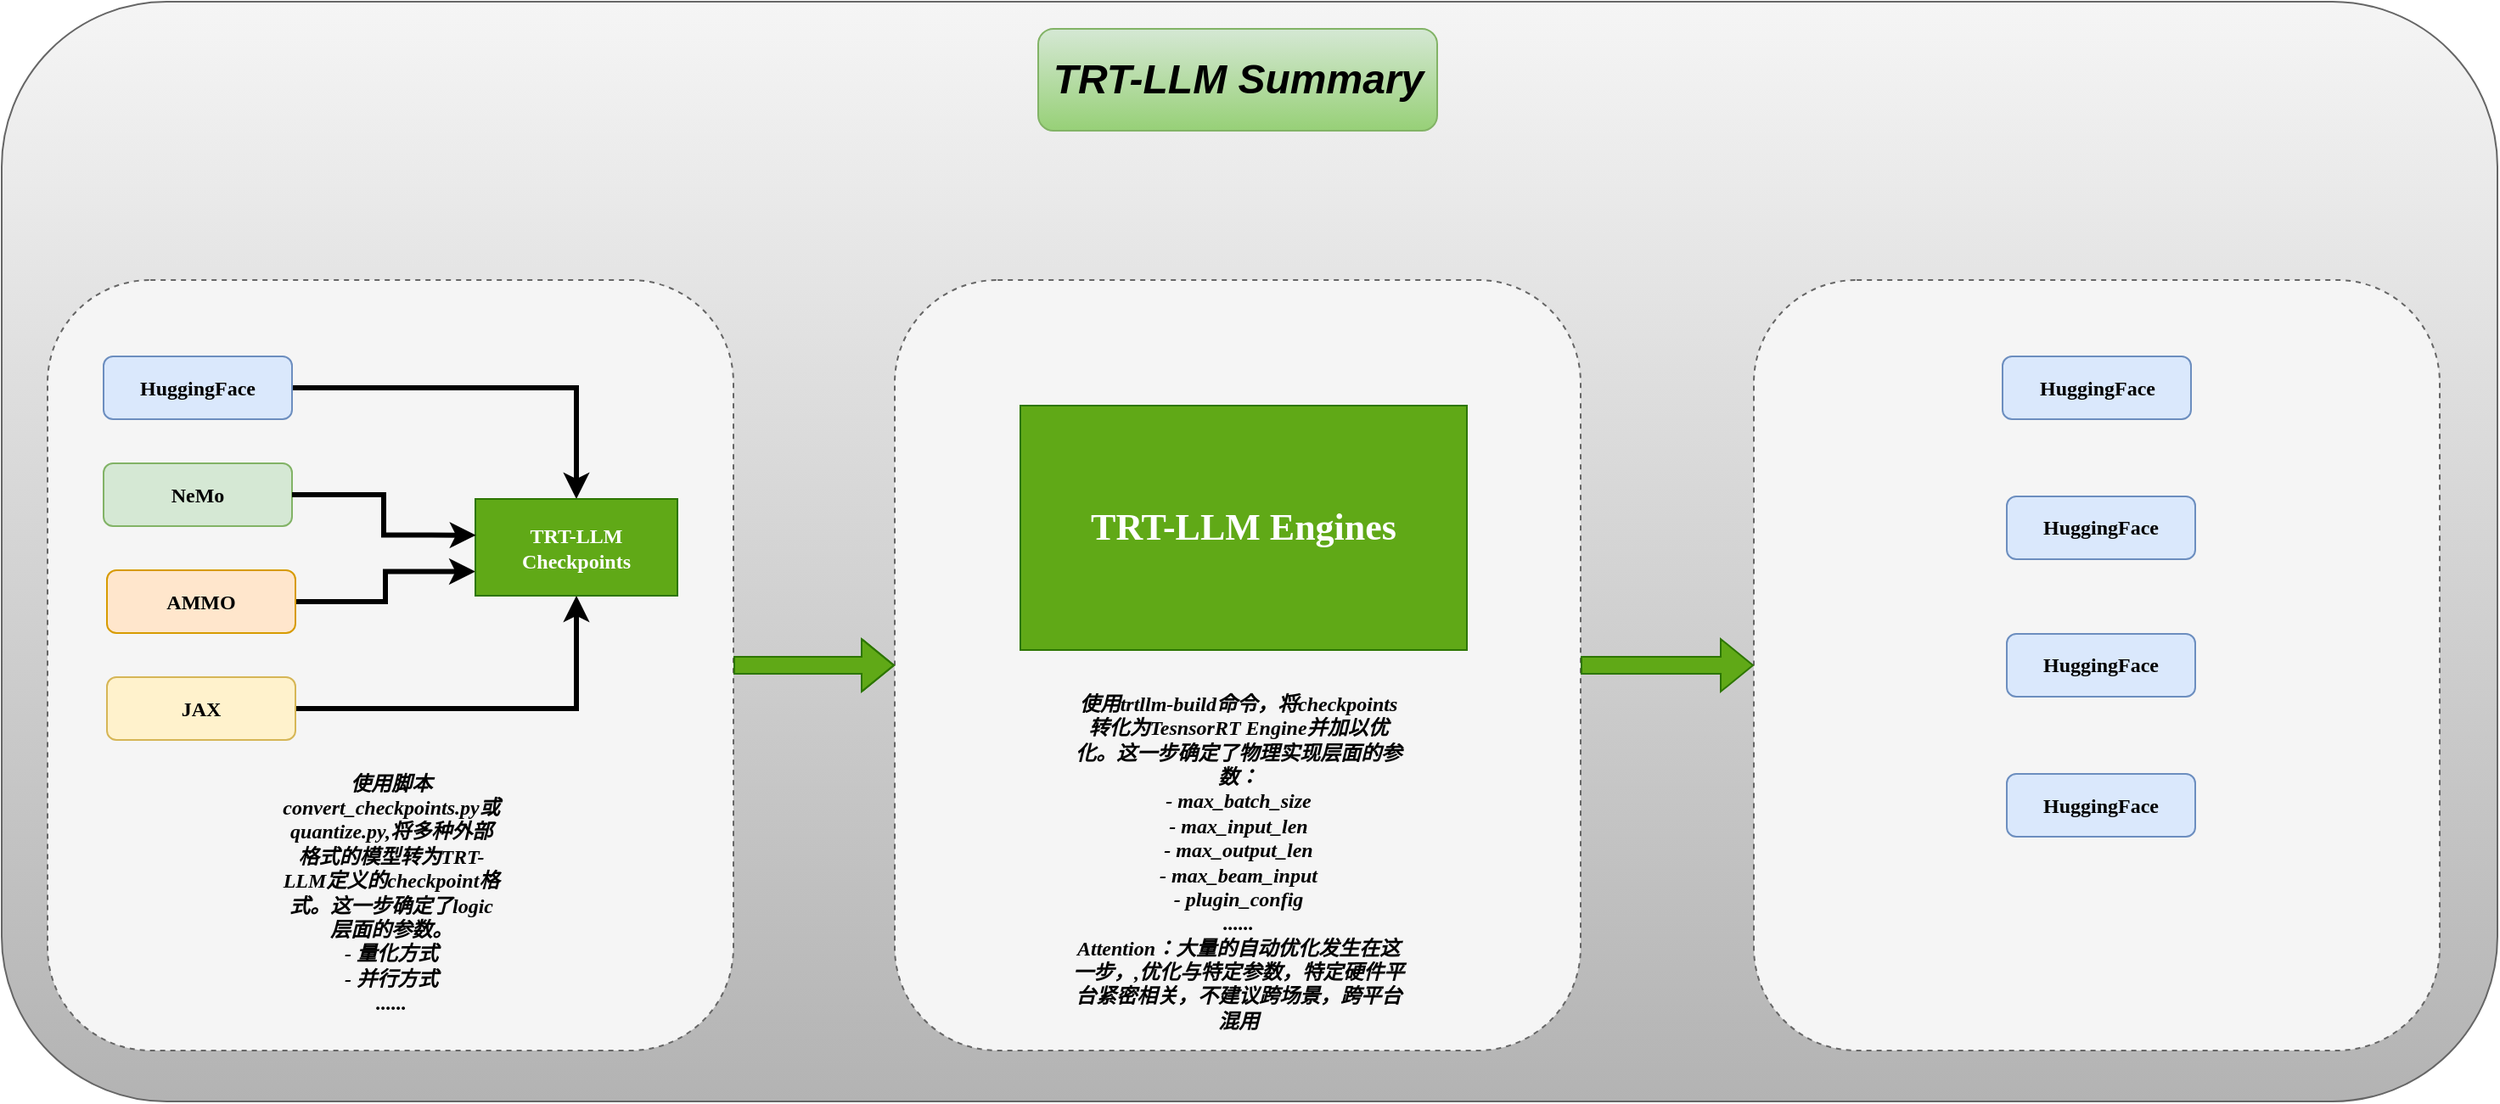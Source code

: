 <mxfile version="24.7.16">
  <diagram name="Page-1" id="Dnxth_gKGoHQhTlkixaQ">
    <mxGraphModel dx="1572" dy="1314" grid="0" gridSize="10" guides="1" tooltips="0" connect="1" arrows="0" fold="1" page="0" pageScale="1" pageWidth="850" pageHeight="1100" math="0" shadow="0">
      <root>
        <mxCell id="0" />
        <mxCell id="1" parent="0" />
        <mxCell id="gxb3YtXBHtRbfXQBGh1x-18" value="" style="rounded=1;whiteSpace=wrap;html=1;fillColor=#f5f5f5;gradientColor=#b3b3b3;strokeColor=#666666;" vertex="1" parent="1">
          <mxGeometry x="36" y="-79" width="1470" height="648" as="geometry" />
        </mxCell>
        <mxCell id="gxb3YtXBHtRbfXQBGh1x-2" value="" style="rounded=1;whiteSpace=wrap;html=1;fillColor=#f5f5f5;fontColor=#333333;strokeColor=#666666;dashed=1;" vertex="1" parent="1">
          <mxGeometry x="63" y="85" width="404" height="454" as="geometry" />
        </mxCell>
        <mxCell id="gxb3YtXBHtRbfXQBGh1x-8" style="edgeStyle=orthogonalEdgeStyle;rounded=0;orthogonalLoop=1;jettySize=auto;html=1;exitX=1;exitY=0.5;exitDx=0;exitDy=0;entryX=0.5;entryY=0;entryDx=0;entryDy=0;strokeWidth=3;" edge="1" parent="1" source="gxb3YtXBHtRbfXQBGh1x-3" target="gxb3YtXBHtRbfXQBGh1x-7">
          <mxGeometry relative="1" as="geometry" />
        </mxCell>
        <mxCell id="gxb3YtXBHtRbfXQBGh1x-3" value="&lt;font face=&quot;Georgia&quot;&gt;&lt;b&gt;HuggingFace&lt;/b&gt;&lt;/font&gt;" style="rounded=1;whiteSpace=wrap;html=1;fillColor=#dae8fc;strokeColor=#6c8ebf;" vertex="1" parent="1">
          <mxGeometry x="96" y="130" width="111" height="37" as="geometry" />
        </mxCell>
        <mxCell id="gxb3YtXBHtRbfXQBGh1x-4" value="&lt;font face=&quot;Georgia&quot;&gt;&lt;b&gt;NeMo&lt;/b&gt;&lt;/font&gt;" style="rounded=1;whiteSpace=wrap;html=1;fillColor=#d5e8d4;strokeColor=#82b366;" vertex="1" parent="1">
          <mxGeometry x="96" y="193" width="111" height="37" as="geometry" />
        </mxCell>
        <mxCell id="gxb3YtXBHtRbfXQBGh1x-13" style="edgeStyle=orthogonalEdgeStyle;rounded=0;orthogonalLoop=1;jettySize=auto;html=1;exitX=1;exitY=0.5;exitDx=0;exitDy=0;entryX=0;entryY=0.75;entryDx=0;entryDy=0;strokeWidth=3;" edge="1" parent="1" source="gxb3YtXBHtRbfXQBGh1x-5" target="gxb3YtXBHtRbfXQBGh1x-7">
          <mxGeometry relative="1" as="geometry" />
        </mxCell>
        <mxCell id="gxb3YtXBHtRbfXQBGh1x-5" value="&lt;font face=&quot;Georgia&quot;&gt;&lt;b&gt;AMMO&lt;/b&gt;&lt;/font&gt;" style="rounded=1;whiteSpace=wrap;html=1;fillColor=#ffe6cc;strokeColor=#d79b00;" vertex="1" parent="1">
          <mxGeometry x="98" y="256" width="111" height="37" as="geometry" />
        </mxCell>
        <mxCell id="gxb3YtXBHtRbfXQBGh1x-12" style="edgeStyle=orthogonalEdgeStyle;rounded=0;orthogonalLoop=1;jettySize=auto;html=1;exitX=1;exitY=0.5;exitDx=0;exitDy=0;entryX=0.5;entryY=1;entryDx=0;entryDy=0;strokeWidth=3;" edge="1" parent="1" source="gxb3YtXBHtRbfXQBGh1x-6" target="gxb3YtXBHtRbfXQBGh1x-7">
          <mxGeometry relative="1" as="geometry" />
        </mxCell>
        <mxCell id="gxb3YtXBHtRbfXQBGh1x-6" value="&lt;font face=&quot;Georgia&quot;&gt;&lt;b&gt;JAX&lt;/b&gt;&lt;/font&gt;" style="rounded=1;whiteSpace=wrap;html=1;fillColor=#fff2cc;strokeColor=#d6b656;" vertex="1" parent="1">
          <mxGeometry x="98" y="319" width="111" height="37" as="geometry" />
        </mxCell>
        <mxCell id="gxb3YtXBHtRbfXQBGh1x-7" value="&lt;font face=&quot;Georgia&quot;&gt;&lt;b&gt;TRT-LLM Checkpoints&lt;/b&gt;&lt;/font&gt;" style="rounded=0;whiteSpace=wrap;html=1;fillColor=#60a917;fontColor=#ffffff;strokeColor=#2D7600;" vertex="1" parent="1">
          <mxGeometry x="315" y="214" width="119" height="57" as="geometry" />
        </mxCell>
        <mxCell id="gxb3YtXBHtRbfXQBGh1x-15" style="edgeStyle=orthogonalEdgeStyle;rounded=0;orthogonalLoop=1;jettySize=auto;html=1;exitX=1;exitY=0.5;exitDx=0;exitDy=0;entryX=0.003;entryY=0.374;entryDx=0;entryDy=0;entryPerimeter=0;strokeWidth=3;" edge="1" parent="1" source="gxb3YtXBHtRbfXQBGh1x-4" target="gxb3YtXBHtRbfXQBGh1x-7">
          <mxGeometry relative="1" as="geometry" />
        </mxCell>
        <mxCell id="gxb3YtXBHtRbfXQBGh1x-17" value="&lt;font face=&quot;Georgia&quot;&gt;&lt;b&gt;&lt;i&gt;使用脚本convert_checkpoints.py或quantize.py,将多种外部格式的模型转为TRT-LLM定义的checkpoint格式。这一步确定了logic层面的参数。&lt;/i&gt;&lt;/b&gt;&lt;/font&gt;&lt;div&gt;&lt;font face=&quot;H1mTjM_NjgeySvcvMKn4&quot;&gt;&lt;b&gt;&lt;i&gt;- 量化方式&lt;/i&gt;&lt;/b&gt;&lt;/font&gt;&lt;/div&gt;&lt;div&gt;&lt;font face=&quot;H1mTjM_NjgeySvcvMKn4&quot;&gt;&lt;b&gt;&lt;i&gt;- 并行方式&lt;/i&gt;&lt;/b&gt;&lt;/font&gt;&lt;/div&gt;&lt;div&gt;&lt;font face=&quot;H1mTjM_NjgeySvcvMKn4&quot;&gt;&lt;b&gt;&lt;i&gt;......&lt;/i&gt;&lt;/b&gt;&lt;/font&gt;&lt;/div&gt;" style="text;html=1;align=center;verticalAlign=middle;whiteSpace=wrap;rounded=0;" vertex="1" parent="1">
          <mxGeometry x="199.5" y="431" width="131" height="30" as="geometry" />
        </mxCell>
        <mxCell id="gxb3YtXBHtRbfXQBGh1x-19" value="" style="rounded=1;whiteSpace=wrap;html=1;fillColor=#f5f5f5;fontColor=#333333;strokeColor=#666666;dashed=1;" vertex="1" parent="1">
          <mxGeometry x="562" y="85" width="404" height="454" as="geometry" />
        </mxCell>
        <mxCell id="gxb3YtXBHtRbfXQBGh1x-20" value="&lt;b&gt;&lt;i&gt;&lt;font face=&quot;Georgia&quot;&gt;使用trtllm-build命令，将checkpoints转化为TesnsorRT Engine并加以优化。这一步确定了物理实现层面的参数：&lt;/font&gt;&lt;/i&gt;&lt;/b&gt;&lt;div&gt;&lt;b&gt;&lt;i&gt;&lt;font face=&quot;Georgia&quot;&gt;- max_batch_size&lt;/font&gt;&lt;/i&gt;&lt;/b&gt;&lt;/div&gt;&lt;div&gt;&lt;b&gt;&lt;i&gt;&lt;font face=&quot;Georgia&quot;&gt;- max_input_len&lt;/font&gt;&lt;/i&gt;&lt;/b&gt;&lt;/div&gt;&lt;div&gt;&lt;b&gt;&lt;i&gt;&lt;font face=&quot;Georgia&quot;&gt;- max_output_len&lt;/font&gt;&lt;/i&gt;&lt;/b&gt;&lt;/div&gt;&lt;div&gt;&lt;b&gt;&lt;i&gt;&lt;font face=&quot;Georgia&quot;&gt;- max_beam_input&lt;/font&gt;&lt;/i&gt;&lt;/b&gt;&lt;/div&gt;&lt;div&gt;&lt;b&gt;&lt;i&gt;&lt;font face=&quot;Georgia&quot;&gt;- plugin_config&lt;/font&gt;&lt;/i&gt;&lt;/b&gt;&lt;/div&gt;&lt;div&gt;&lt;font face=&quot;Georgia&quot;&gt;&lt;b&gt;&lt;i&gt;......&lt;/i&gt;&lt;/b&gt;&lt;/font&gt;&lt;/div&gt;&lt;div&gt;&lt;font face=&quot;Georgia&quot;&gt;&lt;b&gt;&lt;i&gt;Attention：大量的自动优化发生在这一步，,优化与特定参数，特定硬件平台紧密相关，不建议跨场景，跨平台混用&lt;/i&gt;&lt;/b&gt;&lt;/font&gt;&lt;/div&gt;" style="text;html=1;align=center;verticalAlign=middle;whiteSpace=wrap;rounded=0;" vertex="1" parent="1">
          <mxGeometry x="663.5" y="413" width="201" height="30" as="geometry" />
        </mxCell>
        <mxCell id="gxb3YtXBHtRbfXQBGh1x-21" value="&lt;font size=&quot;1&quot; face=&quot;Georgia&quot;&gt;&lt;b style=&quot;font-size: 22px;&quot;&gt;TRT-LLM Engines&lt;/b&gt;&lt;/font&gt;" style="rounded=0;whiteSpace=wrap;html=1;fillColor=#60a917;fontColor=#ffffff;strokeColor=#2D7600;" vertex="1" parent="1">
          <mxGeometry x="636" y="159" width="263" height="144" as="geometry" />
        </mxCell>
        <mxCell id="gxb3YtXBHtRbfXQBGh1x-23" value="" style="shape=flexArrow;endArrow=classic;html=1;rounded=0;entryX=0;entryY=0.5;entryDx=0;entryDy=0;exitX=1;exitY=0.5;exitDx=0;exitDy=0;fillColor=#60a917;strokeColor=#2D7600;" edge="1" parent="1" source="gxb3YtXBHtRbfXQBGh1x-2" target="gxb3YtXBHtRbfXQBGh1x-19">
          <mxGeometry width="50" height="50" relative="1" as="geometry">
            <mxPoint x="500" y="597" as="sourcePoint" />
            <mxPoint x="550" y="547" as="targetPoint" />
            <Array as="points">
              <mxPoint x="514" y="312" />
            </Array>
          </mxGeometry>
        </mxCell>
        <mxCell id="gxb3YtXBHtRbfXQBGh1x-24" value="" style="rounded=1;whiteSpace=wrap;html=1;fillColor=#f5f5f5;fontColor=#333333;strokeColor=#666666;dashed=1;" vertex="1" parent="1">
          <mxGeometry x="1068" y="85" width="404" height="454" as="geometry" />
        </mxCell>
        <mxCell id="gxb3YtXBHtRbfXQBGh1x-26" value="&lt;b&gt;&lt;i&gt;&lt;font style=&quot;font-size: 24px;&quot;&gt;TRT-LLM Summary&lt;/font&gt;&lt;/i&gt;&lt;/b&gt;" style="rounded=1;whiteSpace=wrap;html=1;fillColor=#d5e8d4;gradientColor=#97d077;strokeColor=#82b366;" vertex="1" parent="1">
          <mxGeometry x="646.5" y="-63" width="235" height="60" as="geometry" />
        </mxCell>
        <mxCell id="gxb3YtXBHtRbfXQBGh1x-28" value="" style="shape=flexArrow;endArrow=classic;html=1;rounded=0;entryX=0;entryY=0.5;entryDx=0;entryDy=0;exitX=1;exitY=0.5;exitDx=0;exitDy=0;fillColor=#60a917;strokeColor=#2D7600;" edge="1" parent="1" source="gxb3YtXBHtRbfXQBGh1x-19" target="gxb3YtXBHtRbfXQBGh1x-24">
          <mxGeometry width="50" height="50" relative="1" as="geometry">
            <mxPoint x="988" y="493" as="sourcePoint" />
            <mxPoint x="1038" y="443" as="targetPoint" />
          </mxGeometry>
        </mxCell>
        <mxCell id="gxb3YtXBHtRbfXQBGh1x-29" value="&lt;font face=&quot;Georgia&quot;&gt;&lt;b&gt;HuggingFace&lt;/b&gt;&lt;/font&gt;" style="rounded=1;whiteSpace=wrap;html=1;fillColor=#dae8fc;strokeColor=#6c8ebf;" vertex="1" parent="1">
          <mxGeometry x="1214.5" y="130" width="111" height="37" as="geometry" />
        </mxCell>
        <mxCell id="gxb3YtXBHtRbfXQBGh1x-30" value="&lt;font face=&quot;Georgia&quot;&gt;&lt;b&gt;HuggingFace&lt;/b&gt;&lt;/font&gt;" style="rounded=1;whiteSpace=wrap;html=1;fillColor=#dae8fc;strokeColor=#6c8ebf;" vertex="1" parent="1">
          <mxGeometry x="1217" y="212.5" width="111" height="37" as="geometry" />
        </mxCell>
        <mxCell id="gxb3YtXBHtRbfXQBGh1x-31" value="&lt;font face=&quot;Georgia&quot;&gt;&lt;b&gt;HuggingFace&lt;/b&gt;&lt;/font&gt;" style="rounded=1;whiteSpace=wrap;html=1;fillColor=#dae8fc;strokeColor=#6c8ebf;" vertex="1" parent="1">
          <mxGeometry x="1217" y="293.5" width="111" height="37" as="geometry" />
        </mxCell>
        <mxCell id="gxb3YtXBHtRbfXQBGh1x-32" value="&lt;font face=&quot;Georgia&quot;&gt;&lt;b&gt;HuggingFace&lt;/b&gt;&lt;/font&gt;" style="rounded=1;whiteSpace=wrap;html=1;fillColor=#dae8fc;strokeColor=#6c8ebf;" vertex="1" parent="1">
          <mxGeometry x="1217" y="376" width="111" height="37" as="geometry" />
        </mxCell>
      </root>
    </mxGraphModel>
  </diagram>
</mxfile>
